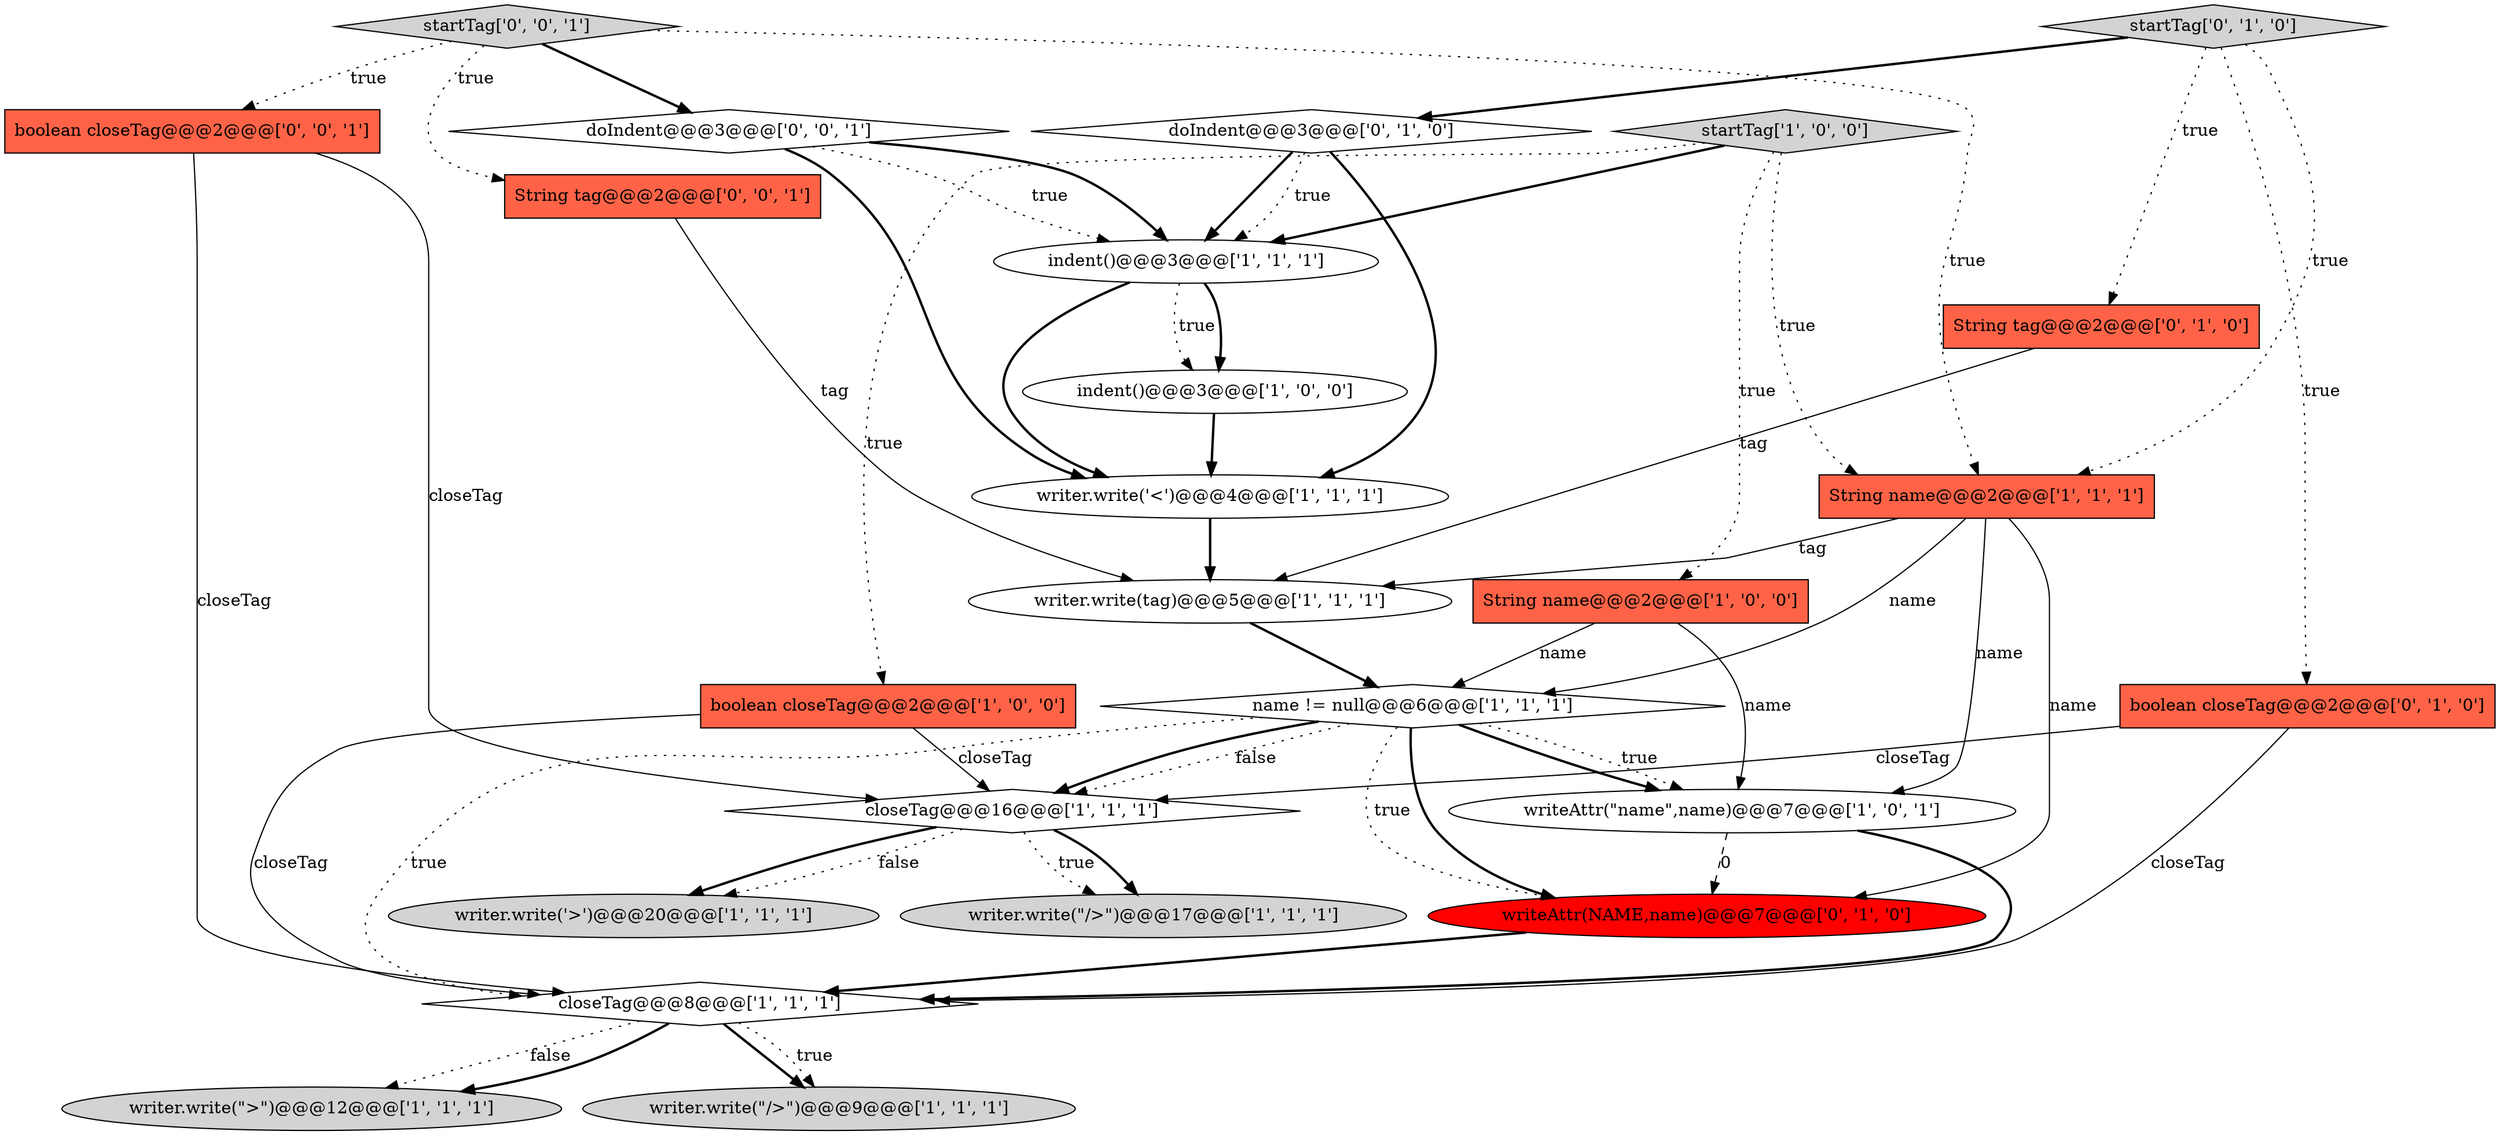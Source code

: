 digraph {
22 [style = filled, label = "boolean closeTag@@@2@@@['0', '0', '1']", fillcolor = tomato, shape = box image = "AAA0AAABBB3BBB"];
2 [style = filled, label = "String name@@@2@@@['1', '0', '0']", fillcolor = tomato, shape = box image = "AAA0AAABBB1BBB"];
20 [style = filled, label = "startTag['0', '1', '0']", fillcolor = lightgray, shape = diamond image = "AAA0AAABBB2BBB"];
9 [style = filled, label = "name != null@@@6@@@['1', '1', '1']", fillcolor = white, shape = diamond image = "AAA0AAABBB1BBB"];
4 [style = filled, label = "String name@@@2@@@['1', '1', '1']", fillcolor = tomato, shape = box image = "AAA0AAABBB1BBB"];
6 [style = filled, label = "writer.write(tag)@@@5@@@['1', '1', '1']", fillcolor = white, shape = ellipse image = "AAA0AAABBB1BBB"];
5 [style = filled, label = "indent()@@@3@@@['1', '0', '0']", fillcolor = white, shape = ellipse image = "AAA0AAABBB1BBB"];
23 [style = filled, label = "doIndent@@@3@@@['0', '0', '1']", fillcolor = white, shape = diamond image = "AAA0AAABBB3BBB"];
8 [style = filled, label = "closeTag@@@8@@@['1', '1', '1']", fillcolor = white, shape = diamond image = "AAA0AAABBB1BBB"];
10 [style = filled, label = "writer.write('<')@@@4@@@['1', '1', '1']", fillcolor = white, shape = ellipse image = "AAA0AAABBB1BBB"];
18 [style = filled, label = "writeAttr(NAME,name)@@@7@@@['0', '1', '0']", fillcolor = red, shape = ellipse image = "AAA1AAABBB2BBB"];
24 [style = filled, label = "startTag['0', '0', '1']", fillcolor = lightgray, shape = diamond image = "AAA0AAABBB3BBB"];
1 [style = filled, label = "boolean closeTag@@@2@@@['1', '0', '0']", fillcolor = tomato, shape = box image = "AAA0AAABBB1BBB"];
11 [style = filled, label = "indent()@@@3@@@['1', '1', '1']", fillcolor = white, shape = ellipse image = "AAA0AAABBB1BBB"];
16 [style = filled, label = "boolean closeTag@@@2@@@['0', '1', '0']", fillcolor = tomato, shape = box image = "AAA0AAABBB2BBB"];
17 [style = filled, label = "doIndent@@@3@@@['0', '1', '0']", fillcolor = white, shape = diamond image = "AAA0AAABBB2BBB"];
13 [style = filled, label = "writer.write(\">\")@@@12@@@['1', '1', '1']", fillcolor = lightgray, shape = ellipse image = "AAA0AAABBB1BBB"];
0 [style = filled, label = "startTag['1', '0', '0']", fillcolor = lightgray, shape = diamond image = "AAA0AAABBB1BBB"];
12 [style = filled, label = "closeTag@@@16@@@['1', '1', '1']", fillcolor = white, shape = diamond image = "AAA0AAABBB1BBB"];
7 [style = filled, label = "writer.write('>')@@@20@@@['1', '1', '1']", fillcolor = lightgray, shape = ellipse image = "AAA0AAABBB1BBB"];
21 [style = filled, label = "String tag@@@2@@@['0', '0', '1']", fillcolor = tomato, shape = box image = "AAA0AAABBB3BBB"];
19 [style = filled, label = "String tag@@@2@@@['0', '1', '0']", fillcolor = tomato, shape = box image = "AAA0AAABBB2BBB"];
15 [style = filled, label = "writeAttr(\"name\",name)@@@7@@@['1', '0', '1']", fillcolor = white, shape = ellipse image = "AAA0AAABBB1BBB"];
14 [style = filled, label = "writer.write(\"/>\")@@@17@@@['1', '1', '1']", fillcolor = lightgray, shape = ellipse image = "AAA0AAABBB1BBB"];
3 [style = filled, label = "writer.write(\"/>\")@@@9@@@['1', '1', '1']", fillcolor = lightgray, shape = ellipse image = "AAA0AAABBB1BBB"];
17->10 [style = bold, label=""];
5->10 [style = bold, label=""];
1->8 [style = solid, label="closeTag"];
4->18 [style = solid, label="name"];
20->17 [style = bold, label=""];
12->7 [style = dotted, label="false"];
4->6 [style = solid, label="tag"];
24->4 [style = dotted, label="true"];
8->13 [style = dotted, label="false"];
2->15 [style = solid, label="name"];
0->4 [style = dotted, label="true"];
8->3 [style = bold, label=""];
15->18 [style = dashed, label="0"];
22->12 [style = solid, label="closeTag"];
0->11 [style = bold, label=""];
11->5 [style = dotted, label="true"];
2->9 [style = solid, label="name"];
16->12 [style = solid, label="closeTag"];
24->23 [style = bold, label=""];
10->6 [style = bold, label=""];
17->11 [style = bold, label=""];
9->12 [style = dotted, label="false"];
8->3 [style = dotted, label="true"];
12->7 [style = bold, label=""];
4->15 [style = solid, label="name"];
9->8 [style = dotted, label="true"];
21->6 [style = solid, label="tag"];
12->14 [style = dotted, label="true"];
11->5 [style = bold, label=""];
9->18 [style = bold, label=""];
1->12 [style = solid, label="closeTag"];
4->9 [style = solid, label="name"];
20->4 [style = dotted, label="true"];
11->10 [style = bold, label=""];
24->22 [style = dotted, label="true"];
9->15 [style = bold, label=""];
12->14 [style = bold, label=""];
22->8 [style = solid, label="closeTag"];
23->10 [style = bold, label=""];
9->18 [style = dotted, label="true"];
9->15 [style = dotted, label="true"];
20->19 [style = dotted, label="true"];
18->8 [style = bold, label=""];
9->12 [style = bold, label=""];
0->2 [style = dotted, label="true"];
6->9 [style = bold, label=""];
23->11 [style = bold, label=""];
24->21 [style = dotted, label="true"];
16->8 [style = solid, label="closeTag"];
15->8 [style = bold, label=""];
19->6 [style = solid, label="tag"];
8->13 [style = bold, label=""];
20->16 [style = dotted, label="true"];
0->1 [style = dotted, label="true"];
17->11 [style = dotted, label="true"];
23->11 [style = dotted, label="true"];
}
